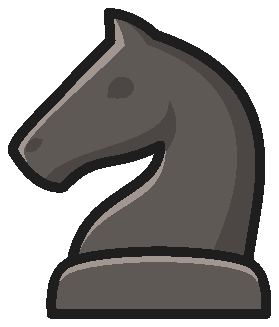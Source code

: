 % Converted from PostScript(TM) to MetaPost by pstoedit
% MetaPost backend contributed by Scott Pakin <scott+ps2ed_AT_pakin.org>
% pstoedit is Copyright (C) 1993 - 2020 Wolfgang Glunz <wglunz35_AT_pstoedit.net>

% Generate structured PostScript
prologues := 1;

% Display a given string with its *baseline* at a given location
% and with a given rotation angle
vardef showtext(expr origin)(expr angle)(expr string) =
  draw string infont defaultfont scaled defaultscale
    rotated angle shifted origin;
enddef;

color _chess_black,_chess_white;
_chess_black:=(0.372549,0.349020,0.333333);

beginfig(1);
drawoptions (withcolor _chess_black);
linecap := butt;
fill (71.410202,76.496101)..controls (70.941399,56.746101) and (38.082001,61.703098)..(38.765598,25.171900)
	--(103.566002,24.835899)..controls (97.632797,43.097698) and (131.035004,96.160202)..(69.746101,116.277000)
	..controls (69.746101,116.277000) and (62.835899,123.648003)..(52.835899,124.285004)
	--(53.468800,114.262001)--(40.546902,101.273003)..controls (33.093800,92.359398) and (15.785200,77.523399)..(18.574200,74.035202)
	..controls (27.406300,59.000000) and (36.519501,61.468800)..(36.519501,61.468800)
	..controls (48.542999,74.347702) and (53.015598,67.390602)..(71.410202,76.496101)
	--cycle;

drawoptions (withcolor  0.8*_chess_black);
pickup pencircle scaled 0.000000bp;
fill (54.765598,100.082001)..controls (52.566399,97.636703) and (52.808601,96.917999)..(52.457001,93.984398)
	..controls (54.742199,93.632797) and (56.730499,93.304703)..(58.832001,93.796898)
	..controls (65.582001,97.378899) and (59.046902,103.441002)..(54.765598,100.082001)
	--cycle;
fill (26.054701,78.898399)..controls (23.648399,77.746101) and (23.226601,76.175797)..(23.058599,74.714798)
	..controls (25.125000,73.535202) and (28.378901,75.074203)..(28.847700,78.773399)
	--cycle;
drawoptions (withcolor 1.7*_chess_black);
fill (23.218800,70.437500)..controls (23.218800,70.437500) and (25.066401,67.214798)..(20.093800,75.089798)
	..controls (21.960899,80.699203) and (43.515598,100.832001)..(55.351601,113.457001)
	--(54.832001,122.207001)..controls (54.832001,122.207001) and (57.859402,117.414001)..(58.367199,112.375000)
	..controls (45.921902,99.925797) and (23.726601,81.667999)..(22.015600,74.921898)
	..controls (22.082001,73.007797) and (22.695299,72.003899)..(23.214800,70.437500)
	--cycle;
drawoptions (withcolor  0.8*_chess_black);
fill (37.585899,61.632801)..controls (43.339802,71.089798) and (61.375000,70.769501)..(71.410202,76.496101)
	..controls (72.324203,76.207001) and (71.781303,72.609398)..(72.089798,73.003899)
	..controls (74.492203,76.097702) and (80.382797,82.300797)..(74.550797,92.496101)
	..controls (76.031303,75.605499) and (35.667999,76.644501)..(29.507799,63.285198)
	..controls (28.941401,62.046902) and (35.695301,61.035198)..(37.589802,61.632801)
	--cycle;
drawoptions (withcolor 1.7*_chess_black);
fill (73.132797,74.324203)..controls (70.261703,57.839802) and (46.078098,56.980499)..(41.988300,38.492199)
	..controls (50.019501,56.644501) and (72.492203,54.683601)..(73.132797,74.324203)
	--cycle;
drawoptions (withcolor 0.8*_chess_black);
fill (52.835899,124.285004)..controls (52.835899,124.285004) and (61.484402,122.188004)..(66.742203,112.996002)
	..controls (124.848000,92.714798) and (88.402298,33.800800)..(83.148399,24.914101)
	--(103.566002,24.839800)..controls (97.933601,34.035198) and (130.632996,97.394501)..(69.746101,116.277000)
	..controls (64.714798,119.308998) and (61.902302,123.676003)..(52.835899,124.285004)
	--cycle;
	drawoptions (withcolor (0.117647,0.117647,0.117647));
pickup pencircle scaled 3.401580bp;
draw (71.410202,76.496101)..controls (70.941399,56.746101) and (38.082001,61.703098)..(38.765598,25.171900)
	--(103.566002,24.835899)..controls (97.632797,43.097698) and (131.035004,96.160202)..(69.746101,116.277000)
	..controls (69.746101,116.277000) and (62.835899,123.648003)..(52.835899,124.285004)
	--(53.468800,114.262001)--(40.546902,101.273003)..controls (33.093800,92.359398) and (15.785200,77.523399)..(18.574200,74.035202)
	..controls (27.406300,59.000000) and (36.519501,61.468800)..(36.519501,61.468800)
	..controls (48.542999,74.347702) and (53.015598,67.390602)..(71.410202,76.496101)
	--cycle;
drawoptions (withcolor _chess_black);
fill (70.867203,38.386700)..controls (70.867203,38.386700) and (44.984402,38.253899)..(37.726601,33.796902)
	..controls (32.828098,30.792999) and (31.675800,23.453100)..(32.339802,15.875000)
	--(109.390999,15.875000)..controls (110.058998,23.453100) and (108.902000,30.792999)..(104.008003,33.796902)
	..controls (96.750000,38.253899) and (70.867203,38.386700)..(70.867203,38.386700)
	--cycle;
drawoptions (withcolor (0.117647,0.117647,0.117647));
pickup pencircle scaled 3.401580bp;
draw (70.867203,38.386700)..controls (70.867203,38.386700) and (44.984402,38.253899)..(37.726601,33.796902)
	..controls (32.828098,30.792999) and (31.675800,23.453100)..(32.339802,15.875000)
	--(109.390999,15.875000)..controls (110.058998,23.453100) and (108.902000,30.792999)..(104.008003,33.796902)
	..controls (96.750000,38.253899) and (70.867203,38.386700)..(70.867203,38.386700)
	--cycle;
drawoptions (withcolor 1.7*_chess_black);
pickup pencircle scaled 0.000000bp;
fill (70.867203,36.433601)..controls (70.867203,36.433601) and (46.171902,36.824200)..(37.917999,31.710899)
	..controls (36.867199,31.058599) and (35.933601,29.335899)..(35.214802,27.769501)
	..controls (35.953098,28.710899) and (36.636700,29.507799)..(37.726601,30.175800)
	..controls (44.984402,34.628899) and (70.867203,34.765598)..(70.867203,34.765598)
	..controls (70.867203,34.765598) and (96.750000,34.628899)..(104.008003,30.175800)
	..controls (105.116997,29.500000) and (105.688004,28.671900)..(106.433998,27.710899)
	..controls (106.508003,27.925800) and (105.277000,30.996099)..(103.191002,32.234402)
	..controls (95.382797,36.464802) and (70.867203,36.429699)..(70.867203,36.429699)
	--cycle;
endfig;
end
